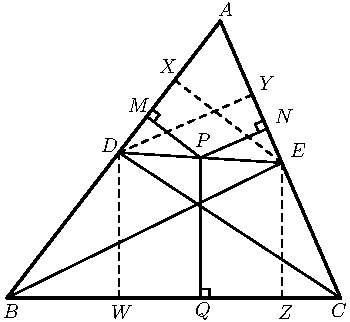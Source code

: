 import graph; size(6cm); real lsf=0.5; pen dps=linewidth(0.7)+fontsize(10); defaultpen(dps); pen ds=black; real xmin=-4.260674539614238,xmax=3.883282094863125,ymin=-3.06188807314282,ymax=4.123956016101912; 
pair A=(0.3091942578890748,2.9966183979450762), B=(-2.,0.), C=(1.6100554468117731,0.), D=(-0.7877710689033371,1.5730974148386478), P=(0.09354034069872474,1.5181652317711212), M=(-0.4859727721429673,1.9647380598172723), Q=(0.09354034069872474,0.), X=(-0.18417447538259707,2.3563787047958966), Y=(0.6552242786099389,2.1995157284495117), Z=(0.9748517503007866,0.); 
draw((-0.40931022402400896,1.9056618971557735)--(-0.35023406136251,1.9823244452747317)--(-0.42689660948146835,2.0414006079362306)--M--cycle,linewidth(0.8)); draw((0.7764979605694621,1.9201539105699237)--(0.6877184385760916,1.881613856684023)--(0.7262584924619924,1.7928343346906526)--(0.8150380144553628,1.8313743885765532)--cycle,linewidth(0.8)); draw((0.19032432325213844,0.)--(0.19032432325213844,0.0967839825534137)--(0.09354034069872474,0.0967839825534137)--Q--cycle,linewidth(0.8)); 
draw(A--B,linewidth(1.2)); draw(A--C,linewidth(1.2)); draw(D--(0.9748517503007866,1.4632330487035947),linewidth(0.8)); draw(B--(0.9748517503007866,1.4632330487035947),linewidth(0.8)); draw(C--D,linewidth(0.8)); draw(P--Q,linewidth(0.8)); draw(M--P,linewidth(0.8)); draw(P--(0.8150380144553628,1.8313743885765532),linewidth(0.8)); draw(D--(-0.7877710689033371,0.),linewidth(0.8)+linetype("4 4")); draw((0.9748517503007866,1.4632330487035947)--Z,linewidth(0.8)+linetype("4 4")); draw((0.9748517503007866,1.4632330487035947)--X,linewidth(0.8)+linetype("4 4")); draw(D--Y,linewidth(0.8)+linetype("4 4")); draw(B--C,linewidth(1.2)); 
dot(A,linewidth(1.pt)+ds); label("$A$",(0.25614174505387877,3.0289702501217626),NE*lsf); dot(B,linewidth(1.pt)+ds); label("$B$",(-2.070703007653939,-0.2422997257439345),NE*lsf); dot(C,linewidth(1.pt)+ds); label("$C$",(1.4880007317815471,-0.22861240366918265),NE*lsf); dot(D,linewidth(1.pt)+ds); label("$D$",(-1.0030918858232933,1.5507394660485607),NE*lsf); dot((0.9748517503007866,1.4632330487035947),linewidth(1.pt)+ds); label("$E$",(1.0363191033147354,1.4959901777495532),NE*lsf); dot(P,linewidth(1.pt)+ds); label("$P$",(0.009769947708345115,1.6054887543475682),NE*lsf); dot(M,linewidth(1.pt)+ds); label("$M$",(-0.715658122253504,1.9887337724406204),NE*lsf); dot((0.8150380144553628,1.8313743885765532),linewidth(1.pt)+ds); label("$N$",(0.872071238417713,1.8655478737678537),NE*lsf); dot(Q,linewidth(1.pt)+ds); label("$Q$",(0.009769947708345115,-0.25598704781868636),NE*lsf); dot(X,linewidth(1.pt)+ds); label("$X$",(-0.37347507038470723,2.4130407567579284),NE*lsf); dot(Y,linewidth(1.pt)+ds); label("$Y$",(0.7078233735206905,2.2214182477114024),NE*lsf); dot((-0.7877710689033371,0.),linewidth(1.pt)+ds); label("$W$",(-0.8935933092252782,-0.25598704781868636),NE*lsf); dot(Z,linewidth(1.pt)+ds); label("$Z$",(0.9131332046419686,-0.25598704781868636),NE*lsf); 
clip((xmin,ymin)--(xmin,ymax)--(xmax,ymax)--(xmax,ymin)--cycle); 